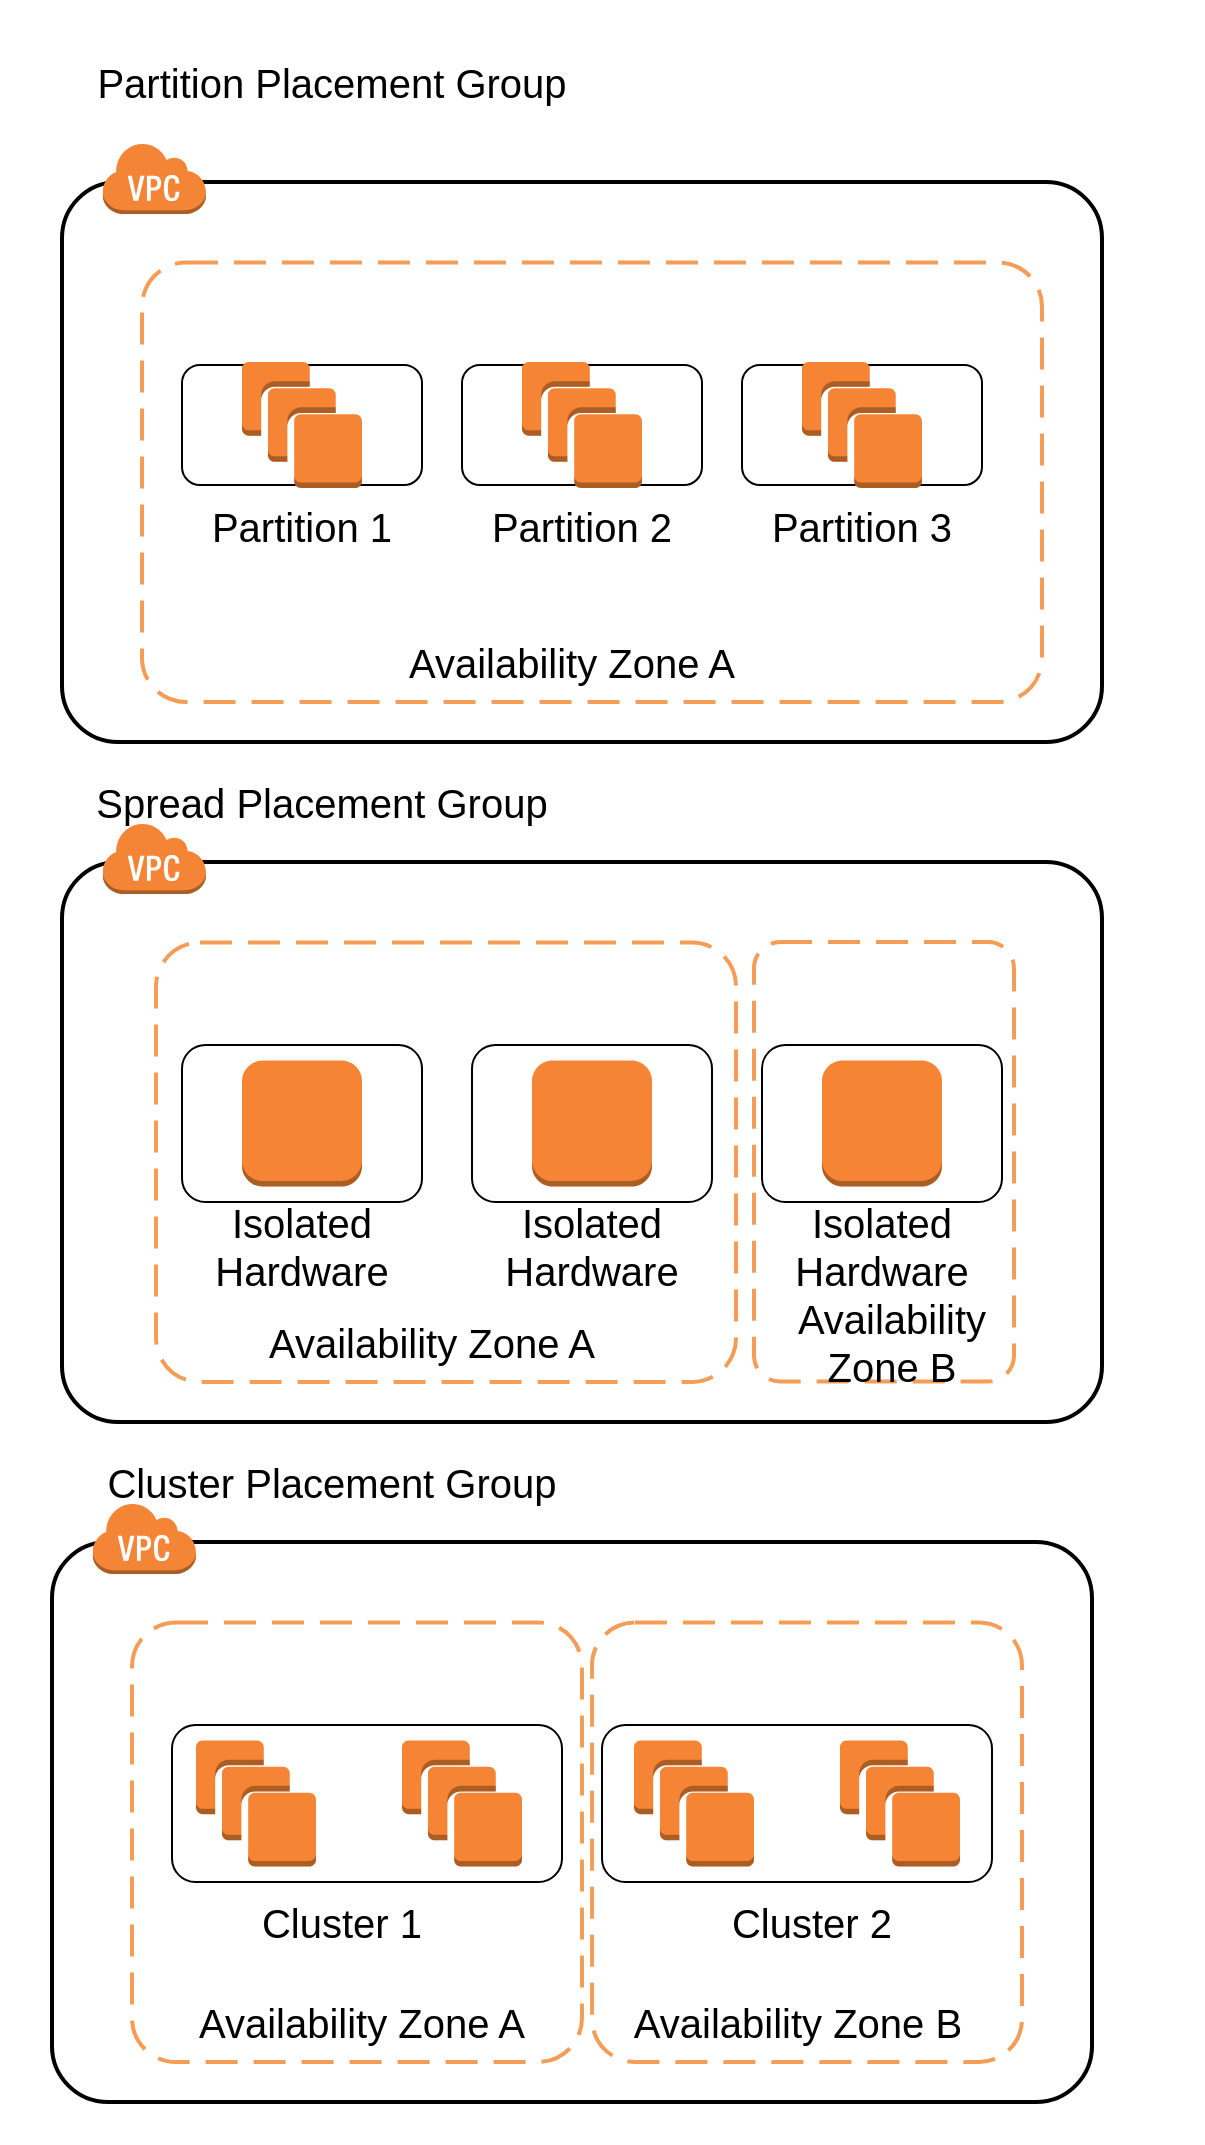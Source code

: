 <mxfile version="12.9.3" type="device"><diagram id="pYWkovNP0XC4UkFrlGdW" name="Page-1"><mxGraphModel dx="1106" dy="779" grid="1" gridSize="10" guides="1" tooltips="1" connect="1" arrows="1" fold="1" page="1" pageScale="1" pageWidth="1654" pageHeight="1169" math="0" shadow="0"><root><mxCell id="0"/><mxCell id="1" parent="0"/><mxCell id="lDiwSgC-6CHDlLf1Tost-6" value="" style="rounded=1;whiteSpace=wrap;html=1;strokeColor=#FFFFFF;" vertex="1" parent="1"><mxGeometry x="130" y="70" width="600" height="1070" as="geometry"/></mxCell><mxCell id="H8MEs0y9d-jXNViU6pYt-111" value="" style="rounded=1;arcSize=10;dashed=0;fillColor=none;gradientColor=none;strokeWidth=2;fontSize=20;" parent="1" vertex="1"><mxGeometry x="160" y="160" width="520" height="280" as="geometry"/></mxCell><mxCell id="H8MEs0y9d-jXNViU6pYt-114" value="" style="rounded=1;arcSize=10;dashed=1;strokeColor=#F59D56;fillColor=none;gradientColor=none;dashPattern=8 4;strokeWidth=2;fontSize=20;" parent="1" vertex="1"><mxGeometry x="200" y="200.25" width="450" height="219.75" as="geometry"/></mxCell><mxCell id="H8MEs0y9d-jXNViU6pYt-112" value="" style="dashed=0;html=1;shape=mxgraph.aws3.virtual_private_cloud;fillColor=#F58536;gradientColor=none;dashed=0;strokeWidth=1;fontSize=20;" parent="1" vertex="1"><mxGeometry x="180" y="140" width="52" height="36" as="geometry"/></mxCell><mxCell id="H8MEs0y9d-jXNViU6pYt-116" value="" style="rounded=1;whiteSpace=wrap;html=1;strokeWidth=1;fontSize=20;" parent="1" vertex="1"><mxGeometry x="220" y="251.5" width="120" height="60" as="geometry"/></mxCell><mxCell id="H8MEs0y9d-jXNViU6pYt-118" value="" style="rounded=1;whiteSpace=wrap;html=1;strokeWidth=1;fontSize=20;" parent="1" vertex="1"><mxGeometry x="360" y="251.5" width="120" height="60" as="geometry"/></mxCell><mxCell id="H8MEs0y9d-jXNViU6pYt-119" value="" style="rounded=1;whiteSpace=wrap;html=1;strokeWidth=1;fontSize=20;" parent="1" vertex="1"><mxGeometry x="500" y="251.5" width="120" height="60" as="geometry"/></mxCell><mxCell id="H8MEs0y9d-jXNViU6pYt-113" value="" style="outlineConnect=0;dashed=0;verticalLabelPosition=bottom;verticalAlign=top;align=center;html=1;shape=mxgraph.aws3.instances;fillColor=#F58534;gradientColor=none;strokeWidth=1;fontSize=20;" parent="1" vertex="1"><mxGeometry x="250" y="250" width="60" height="63" as="geometry"/></mxCell><mxCell id="H8MEs0y9d-jXNViU6pYt-115" value="" style="outlineConnect=0;dashed=0;verticalLabelPosition=bottom;verticalAlign=top;align=center;html=1;shape=mxgraph.aws3.instances;fillColor=#F58534;gradientColor=none;strokeWidth=1;fontSize=20;" parent="1" vertex="1"><mxGeometry x="390" y="250" width="60" height="63" as="geometry"/></mxCell><mxCell id="H8MEs0y9d-jXNViU6pYt-121" value="" style="outlineConnect=0;dashed=0;verticalLabelPosition=bottom;verticalAlign=top;align=center;html=1;shape=mxgraph.aws3.instances;fillColor=#F58534;gradientColor=none;strokeWidth=1;fontSize=20;" parent="1" vertex="1"><mxGeometry x="530" y="250" width="60" height="63" as="geometry"/></mxCell><mxCell id="H8MEs0y9d-jXNViU6pYt-122" value="Partition 1" style="text;html=1;strokeColor=none;fillColor=none;align=center;verticalAlign=middle;whiteSpace=wrap;rounded=0;fontSize=20;" parent="1" vertex="1"><mxGeometry x="230" y="321.5" width="100" height="20" as="geometry"/></mxCell><mxCell id="H8MEs0y9d-jXNViU6pYt-123" value="Partition 2" style="text;html=1;strokeColor=none;fillColor=none;align=center;verticalAlign=middle;whiteSpace=wrap;rounded=0;fontSize=20;" parent="1" vertex="1"><mxGeometry x="370" y="321.5" width="100" height="20" as="geometry"/></mxCell><mxCell id="H8MEs0y9d-jXNViU6pYt-124" value="Partition 3" style="text;html=1;strokeColor=none;fillColor=none;align=center;verticalAlign=middle;whiteSpace=wrap;rounded=0;fontSize=20;" parent="1" vertex="1"><mxGeometry x="510" y="321.5" width="100" height="20" as="geometry"/></mxCell><mxCell id="H8MEs0y9d-jXNViU6pYt-125" value="Availability Zone A" style="text;html=1;strokeColor=none;fillColor=none;align=center;verticalAlign=middle;whiteSpace=wrap;rounded=0;fontSize=20;" parent="1" vertex="1"><mxGeometry x="330" y="390" width="170" height="20" as="geometry"/></mxCell><mxCell id="H8MEs0y9d-jXNViU6pYt-126" value="" style="rounded=1;arcSize=10;dashed=0;fillColor=none;gradientColor=none;strokeWidth=2;fontSize=20;" parent="1" vertex="1"><mxGeometry x="160" y="500" width="520" height="280" as="geometry"/></mxCell><mxCell id="H8MEs0y9d-jXNViU6pYt-127" value="" style="rounded=1;arcSize=10;dashed=1;strokeColor=#F59D56;fillColor=none;gradientColor=none;dashPattern=8 4;strokeWidth=2;fontSize=20;" parent="1" vertex="1"><mxGeometry x="207" y="540.25" width="290" height="219.75" as="geometry"/></mxCell><mxCell id="H8MEs0y9d-jXNViU6pYt-128" value="" style="dashed=0;html=1;shape=mxgraph.aws3.virtual_private_cloud;fillColor=#F58536;gradientColor=none;dashed=0;strokeWidth=1;fontSize=20;" parent="1" vertex="1"><mxGeometry x="180" y="480" width="52" height="36" as="geometry"/></mxCell><mxCell id="H8MEs0y9d-jXNViU6pYt-129" value="" style="rounded=1;whiteSpace=wrap;html=1;strokeWidth=1;fontSize=20;" parent="1" vertex="1"><mxGeometry x="220" y="591.5" width="120" height="78.5" as="geometry"/></mxCell><mxCell id="H8MEs0y9d-jXNViU6pYt-135" value="Isolated Hardware" style="text;html=1;strokeColor=none;fillColor=none;align=center;verticalAlign=middle;whiteSpace=wrap;rounded=0;fontSize=20;" parent="1" vertex="1"><mxGeometry x="230" y="681.5" width="100" height="20" as="geometry"/></mxCell><mxCell id="H8MEs0y9d-jXNViU6pYt-138" value="Availability Zone A" style="text;html=1;strokeColor=none;fillColor=none;align=center;verticalAlign=middle;whiteSpace=wrap;rounded=0;fontSize=20;" parent="1" vertex="1"><mxGeometry x="260" y="730" width="170" height="20" as="geometry"/></mxCell><mxCell id="H8MEs0y9d-jXNViU6pYt-139" value="" style="outlineConnect=0;dashed=0;verticalLabelPosition=bottom;verticalAlign=top;align=center;html=1;shape=mxgraph.aws3.instance;fillColor=#F58534;gradientColor=none;strokeWidth=1;fontSize=20;" parent="1" vertex="1"><mxGeometry x="250" y="599.25" width="60" height="63" as="geometry"/></mxCell><mxCell id="H8MEs0y9d-jXNViU6pYt-140" value="" style="rounded=1;whiteSpace=wrap;html=1;strokeWidth=1;fontSize=20;" parent="1" vertex="1"><mxGeometry x="365" y="591.5" width="120" height="78.5" as="geometry"/></mxCell><mxCell id="H8MEs0y9d-jXNViU6pYt-141" value="Isolated Hardware" style="text;html=1;strokeColor=none;fillColor=none;align=center;verticalAlign=middle;whiteSpace=wrap;rounded=0;fontSize=20;" parent="1" vertex="1"><mxGeometry x="375" y="681.5" width="100" height="20" as="geometry"/></mxCell><mxCell id="H8MEs0y9d-jXNViU6pYt-142" value="" style="outlineConnect=0;dashed=0;verticalLabelPosition=bottom;verticalAlign=top;align=center;html=1;shape=mxgraph.aws3.instance;fillColor=#F58534;gradientColor=none;strokeWidth=1;fontSize=20;" parent="1" vertex="1"><mxGeometry x="395" y="599.25" width="60" height="63" as="geometry"/></mxCell><mxCell id="H8MEs0y9d-jXNViU6pYt-143" value="" style="rounded=1;whiteSpace=wrap;html=1;strokeWidth=1;fontSize=20;" parent="1" vertex="1"><mxGeometry x="510" y="591.5" width="120" height="78.5" as="geometry"/></mxCell><mxCell id="H8MEs0y9d-jXNViU6pYt-144" value="Isolated Hardware" style="text;html=1;strokeColor=none;fillColor=none;align=center;verticalAlign=middle;whiteSpace=wrap;rounded=0;fontSize=20;" parent="1" vertex="1"><mxGeometry x="520" y="681.5" width="100" height="20" as="geometry"/></mxCell><mxCell id="H8MEs0y9d-jXNViU6pYt-145" value="" style="outlineConnect=0;dashed=0;verticalLabelPosition=bottom;verticalAlign=top;align=center;html=1;shape=mxgraph.aws3.instance;fillColor=#F58534;gradientColor=none;strokeWidth=1;fontSize=20;" parent="1" vertex="1"><mxGeometry x="540" y="599.25" width="60" height="63" as="geometry"/></mxCell><mxCell id="H8MEs0y9d-jXNViU6pYt-146" value="" style="rounded=1;arcSize=10;dashed=0;fillColor=none;gradientColor=none;strokeWidth=2;fontSize=20;" parent="1" vertex="1"><mxGeometry x="155" y="840" width="520" height="280" as="geometry"/></mxCell><mxCell id="H8MEs0y9d-jXNViU6pYt-147" value="" style="rounded=1;arcSize=10;dashed=1;strokeColor=#F59D56;fillColor=none;gradientColor=none;dashPattern=8 4;strokeWidth=2;fontSize=20;" parent="1" vertex="1"><mxGeometry x="195" y="880.25" width="225" height="219.75" as="geometry"/></mxCell><mxCell id="H8MEs0y9d-jXNViU6pYt-148" value="" style="dashed=0;html=1;shape=mxgraph.aws3.virtual_private_cloud;fillColor=#F58536;gradientColor=none;dashed=0;strokeWidth=1;fontSize=20;" parent="1" vertex="1"><mxGeometry x="175" y="820" width="52" height="36" as="geometry"/></mxCell><mxCell id="H8MEs0y9d-jXNViU6pYt-149" value="" style="rounded=1;whiteSpace=wrap;html=1;strokeWidth=1;fontSize=20;" parent="1" vertex="1"><mxGeometry x="215" y="931.5" width="195" height="78.5" as="geometry"/></mxCell><mxCell id="H8MEs0y9d-jXNViU6pYt-151" value="Availability Zone A" style="text;html=1;strokeColor=none;fillColor=none;align=center;verticalAlign=middle;whiteSpace=wrap;rounded=0;fontSize=20;" parent="1" vertex="1"><mxGeometry x="225" y="1070" width="170" height="20" as="geometry"/></mxCell><mxCell id="H8MEs0y9d-jXNViU6pYt-156" value="" style="rounded=1;whiteSpace=wrap;html=1;strokeWidth=1;fontSize=20;" parent="1" vertex="1"><mxGeometry x="430" y="931.5" width="195" height="78.5" as="geometry"/></mxCell><mxCell id="H8MEs0y9d-jXNViU6pYt-159" value="" style="outlineConnect=0;dashed=0;verticalLabelPosition=bottom;verticalAlign=top;align=center;html=1;shape=mxgraph.aws3.instances;fillColor=#F58534;gradientColor=none;strokeWidth=1;fontSize=20;" parent="1" vertex="1"><mxGeometry x="227" y="939.25" width="60" height="63" as="geometry"/></mxCell><mxCell id="H8MEs0y9d-jXNViU6pYt-160" value="Cluster 1" style="text;html=1;strokeColor=none;fillColor=none;align=center;verticalAlign=middle;whiteSpace=wrap;rounded=0;fontSize=20;" parent="1" vertex="1"><mxGeometry x="250" y="1020" width="100" height="20" as="geometry"/></mxCell><mxCell id="H8MEs0y9d-jXNViU6pYt-161" value="Cluster 2" style="text;html=1;strokeColor=none;fillColor=none;align=center;verticalAlign=middle;whiteSpace=wrap;rounded=0;fontSize=20;" parent="1" vertex="1"><mxGeometry x="485" y="1020" width="100" height="20" as="geometry"/></mxCell><mxCell id="H8MEs0y9d-jXNViU6pYt-162" value="" style="outlineConnect=0;dashed=0;verticalLabelPosition=bottom;verticalAlign=top;align=center;html=1;shape=mxgraph.aws3.instances;fillColor=#F58534;gradientColor=none;strokeWidth=1;fontSize=20;" parent="1" vertex="1"><mxGeometry x="330" y="939.25" width="60" height="63" as="geometry"/></mxCell><mxCell id="H8MEs0y9d-jXNViU6pYt-163" value="" style="outlineConnect=0;dashed=0;verticalLabelPosition=bottom;verticalAlign=top;align=center;html=1;shape=mxgraph.aws3.instances;fillColor=#F58534;gradientColor=none;strokeWidth=1;fontSize=20;" parent="1" vertex="1"><mxGeometry x="446" y="939.25" width="60" height="63" as="geometry"/></mxCell><mxCell id="H8MEs0y9d-jXNViU6pYt-164" value="" style="outlineConnect=0;dashed=0;verticalLabelPosition=bottom;verticalAlign=top;align=center;html=1;shape=mxgraph.aws3.instances;fillColor=#F58534;gradientColor=none;strokeWidth=1;fontSize=20;" parent="1" vertex="1"><mxGeometry x="549" y="939.25" width="60" height="63" as="geometry"/></mxCell><mxCell id="H8MEs0y9d-jXNViU6pYt-165" value="Partition Placement Group" style="text;html=1;strokeColor=none;fillColor=none;align=center;verticalAlign=middle;whiteSpace=wrap;rounded=0;fontSize=20;" parent="1" vertex="1"><mxGeometry x="175" y="100" width="240" height="20" as="geometry"/></mxCell><mxCell id="H8MEs0y9d-jXNViU6pYt-166" value="Spread Placement Group" style="text;html=1;strokeColor=none;fillColor=none;align=center;verticalAlign=middle;whiteSpace=wrap;rounded=0;fontSize=20;" parent="1" vertex="1"><mxGeometry x="170" y="460" width="240" height="20" as="geometry"/></mxCell><mxCell id="H8MEs0y9d-jXNViU6pYt-167" value="Cluster Placement Group" style="text;html=1;strokeColor=none;fillColor=none;align=center;verticalAlign=middle;whiteSpace=wrap;rounded=0;fontSize=20;" parent="1" vertex="1"><mxGeometry x="175" y="800" width="240" height="20" as="geometry"/></mxCell><mxCell id="lDiwSgC-6CHDlLf1Tost-2" value="" style="rounded=1;arcSize=10;dashed=1;strokeColor=#F59D56;fillColor=none;gradientColor=none;dashPattern=8 4;strokeWidth=2;fontSize=20;" vertex="1" parent="1"><mxGeometry x="506" y="540" width="130" height="219.75" as="geometry"/></mxCell><mxCell id="lDiwSgC-6CHDlLf1Tost-3" value="" style="rounded=1;arcSize=10;dashed=1;strokeColor=#F59D56;fillColor=none;gradientColor=none;dashPattern=8 4;strokeWidth=2;fontSize=20;" vertex="1" parent="1"><mxGeometry x="425" y="880.25" width="215" height="219.75" as="geometry"/></mxCell><mxCell id="lDiwSgC-6CHDlLf1Tost-4" value="Availability Zone B" style="text;html=1;strokeColor=none;fillColor=none;align=center;verticalAlign=middle;whiteSpace=wrap;rounded=0;fontSize=20;" vertex="1" parent="1"><mxGeometry x="442.5" y="1070" width="170" height="20" as="geometry"/></mxCell><mxCell id="lDiwSgC-6CHDlLf1Tost-5" value="Availability &lt;br&gt;Zone B" style="text;html=1;strokeColor=none;fillColor=none;align=center;verticalAlign=middle;whiteSpace=wrap;rounded=0;fontSize=20;" vertex="1" parent="1"><mxGeometry x="520" y="730" width="110" height="20" as="geometry"/></mxCell></root></mxGraphModel></diagram></mxfile>